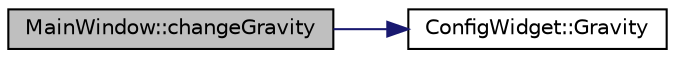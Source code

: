 digraph "MainWindow::changeGravity"
{
 // INTERACTIVE_SVG=YES
  edge [fontname="Helvetica",fontsize="10",labelfontname="Helvetica",labelfontsize="10"];
  node [fontname="Helvetica",fontsize="10",shape=record];
  rankdir="LR";
  Node1 [label="MainWindow::changeGravity",height=0.2,width=0.4,color="black", fillcolor="grey75", style="filled", fontcolor="black"];
  Node1 -> Node2 [color="midnightblue",fontsize="10",style="solid",fontname="Helvetica"];
  Node2 [label="ConfigWidget::Gravity",height=0.2,width=0.4,color="black", fillcolor="white", style="filled",URL="$d6/d55/class_config_widget.html#a59787ceea61539c29e2147baf8b69535"];
}
